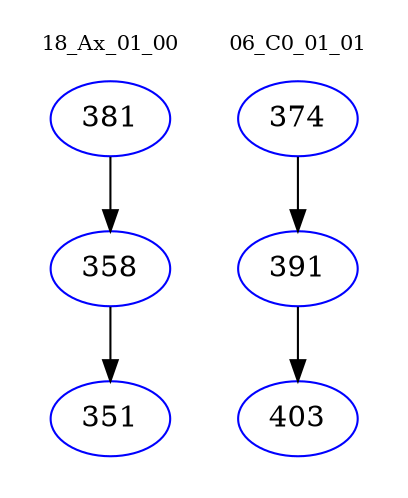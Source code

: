 digraph{
subgraph cluster_0 {
color = white
label = "18_Ax_01_00";
fontsize=10;
T0_381 [label="381", color="blue"]
T0_381 -> T0_358 [color="black"]
T0_358 [label="358", color="blue"]
T0_358 -> T0_351 [color="black"]
T0_351 [label="351", color="blue"]
}
subgraph cluster_1 {
color = white
label = "06_C0_01_01";
fontsize=10;
T1_374 [label="374", color="blue"]
T1_374 -> T1_391 [color="black"]
T1_391 [label="391", color="blue"]
T1_391 -> T1_403 [color="black"]
T1_403 [label="403", color="blue"]
}
}
